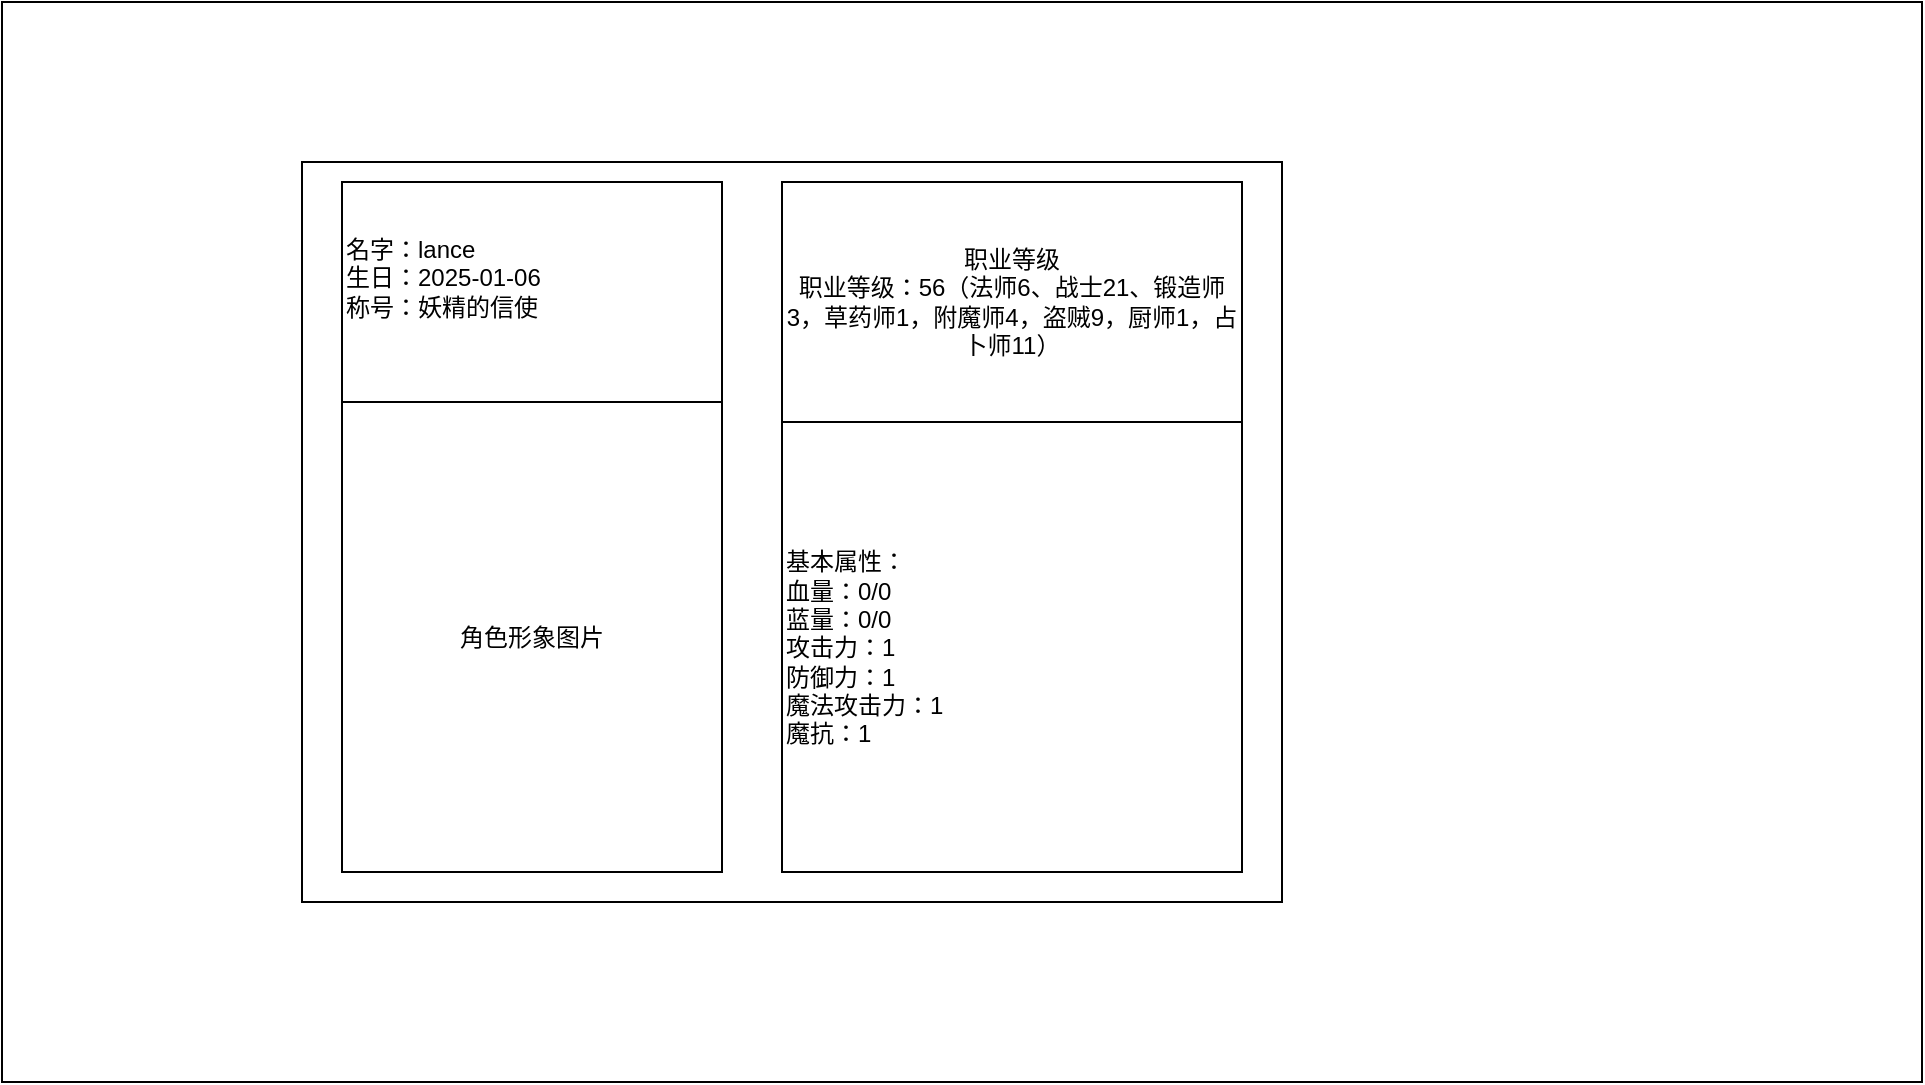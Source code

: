 <mxfile version="28.1.2">
  <diagram name="第 1 页" id="INpxyaxJs5-nK2j82GfY">
    <mxGraphModel dx="1800" dy="718" grid="1" gridSize="10" guides="1" tooltips="1" connect="1" arrows="1" fold="1" page="1" pageScale="1" pageWidth="827" pageHeight="1169" math="0" shadow="0">
      <root>
        <mxCell id="0" />
        <mxCell id="1" parent="0" />
        <mxCell id="b-Wlq2eOZtSJIpx6lz2Y-1" value="" style="rounded=0;whiteSpace=wrap;html=1;fillColor=none;movable=0;resizable=0;rotatable=0;deletable=0;editable=0;locked=1;connectable=0;" parent="1" vertex="1">
          <mxGeometry x="330" y="120" width="960" height="540" as="geometry" />
        </mxCell>
        <mxCell id="b-Wlq2eOZtSJIpx6lz2Y-2" value="" style="rounded=0;whiteSpace=wrap;html=1;fillColor=none;" parent="1" vertex="1">
          <mxGeometry x="480" y="200" width="490" height="370" as="geometry" />
        </mxCell>
        <mxCell id="YhxZOhW0D_fjrTyIK-lM-1" value="名字：lance&lt;div&gt;生日：2025-01-06&lt;br&gt;&lt;div&gt;称号：妖精的信使&lt;/div&gt;&lt;div&gt;&lt;br&gt;&lt;/div&gt;&lt;/div&gt;" style="rounded=0;whiteSpace=wrap;html=1;fillColor=none;align=left;glass=0;" parent="1" vertex="1">
          <mxGeometry x="500" y="210" width="190" height="110" as="geometry" />
        </mxCell>
        <mxCell id="YhxZOhW0D_fjrTyIK-lM-2" value="&lt;div style=&quot;&quot;&gt;基本属性：&lt;/div&gt;血量：0/0&lt;div&gt;蓝量：0/0&lt;/div&gt;&lt;div&gt;攻击力：1&lt;/div&gt;&lt;div&gt;防御力：1&lt;/div&gt;&lt;div&gt;魔法攻击力：1&lt;/div&gt;&lt;div&gt;魔抗：1&lt;/div&gt;" style="rounded=0;whiteSpace=wrap;html=1;fillColor=none;align=left;" parent="1" vertex="1">
          <mxGeometry x="720" y="330" width="230" height="225" as="geometry" />
        </mxCell>
        <mxCell id="cvERct0VnnuNf-2LxuTa-2" value="角色形象图片" style="rounded=0;whiteSpace=wrap;html=1;fillColor=none;align=center;" parent="1" vertex="1">
          <mxGeometry x="500" y="320" width="190" height="235" as="geometry" />
        </mxCell>
        <mxCell id="REethpkdlkgfoPzkLqkq-1" value="职业等级&lt;div&gt;&lt;span style=&quot;text-align: left;&quot;&gt;职业等级：56（法师6、战士21、锻造师3，草药师1，附魔师4，盗贼9，厨师1，占卜师11）&lt;/span&gt;&lt;/div&gt;" style="rounded=0;whiteSpace=wrap;html=1;fillColor=none;align=center;labelPosition=center;verticalLabelPosition=middle;verticalAlign=middle;spacingTop=0;" vertex="1" parent="1">
          <mxGeometry x="720" y="210" width="230" height="120" as="geometry" />
        </mxCell>
      </root>
    </mxGraphModel>
  </diagram>
</mxfile>
